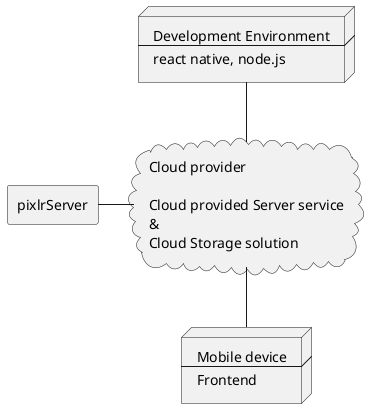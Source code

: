 @startuml deplomentView1


agent pixlrServer
node MobileDevice [
Mobile device
----
Frontend
]

cloud Server [
Cloud provider
   
Cloud provided Server service
&
Cloud Storage solution
]

node DevelopmentEnvironment [
Development Environment
----
react native, node.js
]

MobileDevice -up- Server
DevelopmentEnvironment -- Server
pixlrServer - Server

@enduml


